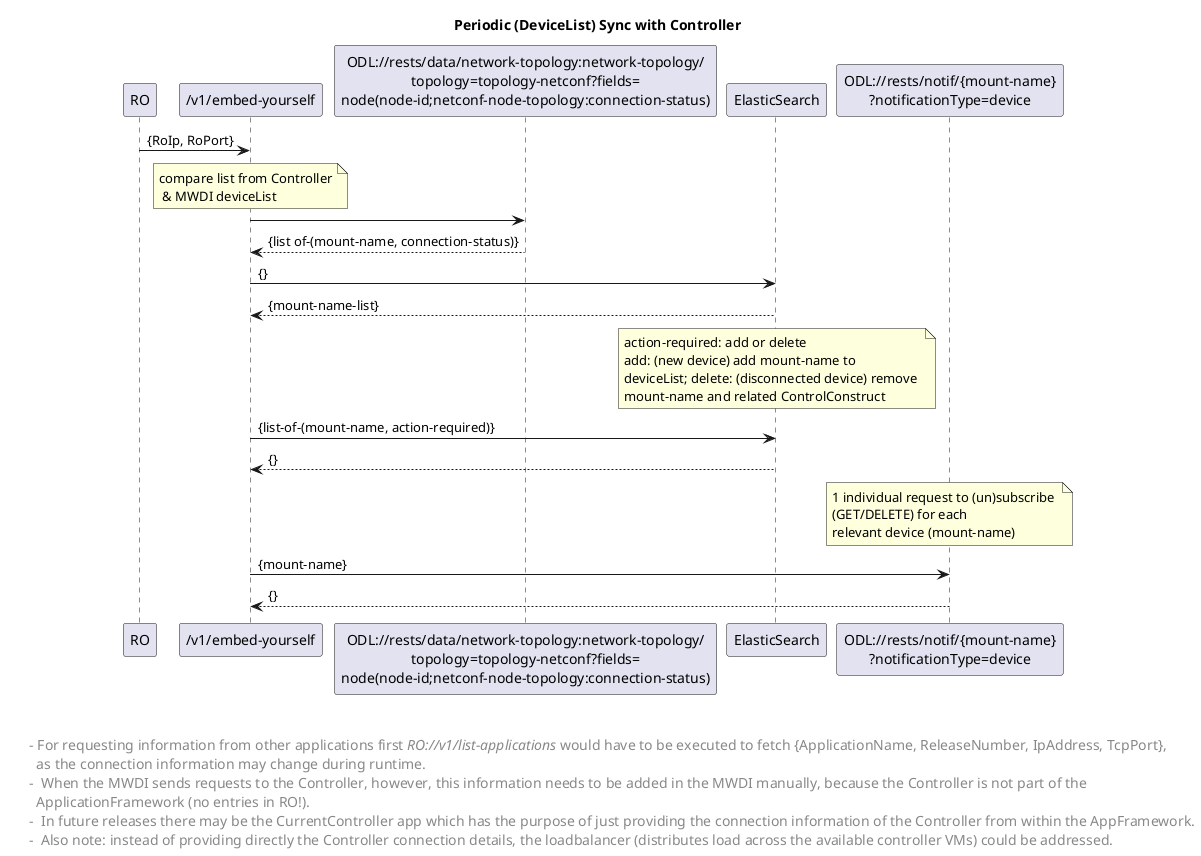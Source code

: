 @startuml
skinparam responseMessageBelowArrow true

title  Periodic (DeviceList) Sync with Controller

"RO" -> "/v1/embed-yourself": {RoIp, RoPort}

note over "/v1/embed-yourself": compare list from Controller\n & MWDI deviceList

"/v1/embed-yourself" -> "ODL://rests/data/network-topology:network-topology/\ntopology=topology-netconf?fields=\nnode(node-id;netconf-node-topology:connection-status)"
"ODL://rests/data/network-topology:network-topology/\ntopology=topology-netconf?fields=\nnode(node-id;netconf-node-topology:connection-status)" --> "/v1/embed-yourself": {list of-(mount-name, connection-status)}

"/v1/embed-yourself" -> "ElasticSearch": {}
"ElasticSearch" --> "/v1/embed-yourself": {mount-name-list}



note over "ElasticSearch": action-required: add or delete \nadd: (new device) add mount-name to \ndeviceList; delete: (disconnected device) remove \nmount-name and related ControlConstruct

"/v1/embed-yourself" -> "ElasticSearch": {list-of-(mount-name, action-required)}
"ElasticSearch" --> "/v1/embed-yourself": {}


note over "ODL://rests/notif/{mount-name}\n?notificationType=device": 1 individual request to (un)subscribe \n(GET/DELETE) for each \nrelevant device (mount-name)

"/v1/embed-yourself" -> "ODL://rests/notif/{mount-name}\n?notificationType=device": {mount-name}
"ODL://rests/notif/{mount-name}\n?notificationType=device" --> "/v1/embed-yourself": {}



left footer 


\t- For requesting information from other applications first <i>RO://v1/list-applications</i> would have to be executed to fetch {ApplicationName, ReleaseNumber, IpAddress, TcpPort}, 
\t  as the connection information may change during runtime.
\t-  When the MWDI sends requests to the Controller, however, this information needs to be added in the MWDI manually, because the Controller is not part of the 
\t  ApplicationFramework (no entries in RO!). 
\t-  In future releases there may be the CurrentController app which has the purpose of just providing the connection information of the Controller from within the AppFramework.
\t-  Also note: instead of providing directly the Controller connection details, the loadbalancer (distributes load across the available controller VMs) could be addressed.
end footer

<style>
footer {
  HorizontalAlignment left
  FontSize 14
}
</style>

@enduml